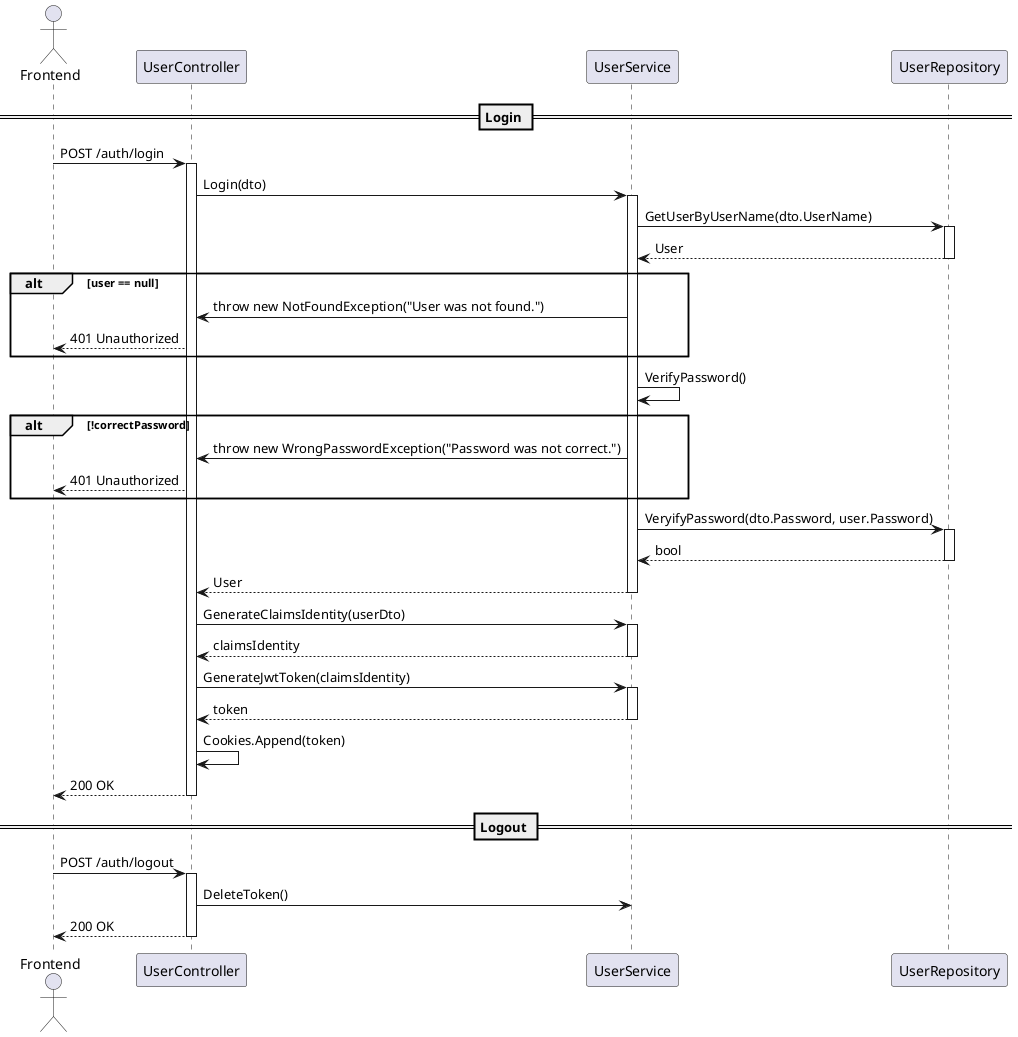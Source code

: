 @startuml bevpayapi
Actor Frontend as frontend
participant UserController as usercontroller
participant UserService as userserv
participant UserRepository as userrepo

== Login ==

frontend -> usercontroller: POST /auth/login
activate usercontroller
usercontroller -> userserv: Login(dto)
activate userserv
userserv -> userrepo: GetUserByUserName(dto.UserName)
activate userrepo
userrepo --> userserv: User
deactivate userrepo
alt user == null
userserv -> usercontroller:  throw new NotFoundException("User was not found.")
usercontroller --> frontend: 401 Unauthorized
end
userserv -> userserv: VerifyPassword()
alt !correctPassword
userserv -> usercontroller: throw new WrongPasswordException("Password was not correct.")
usercontroller --> frontend: 401 Unauthorized
end
userserv -> userrepo: VeryifyPassword(dto.Password, user.Password)
activate userrepo
userrepo --> userserv: bool
deactivate userrepo
userserv --> usercontroller: User
deactivate userserv
usercontroller -> userserv: GenerateClaimsIdentity(userDto)
activate userserv
userserv --> usercontroller: claimsIdentity
deactivate userserv
usercontroller -> userserv: GenerateJwtToken(claimsIdentity)
activate userserv
userserv --> usercontroller: token
deactivate userserv
usercontroller -> usercontroller: Cookies.Append(token)
usercontroller --> frontend: 200 OK
deactivate usercontroller

== Logout ==

frontend -> usercontroller: POST /auth/logout
activate usercontroller
usercontroller -> userserv: DeleteToken() 
usercontroller --> frontend: 200 OK
deactivate usercontroller

@enduml